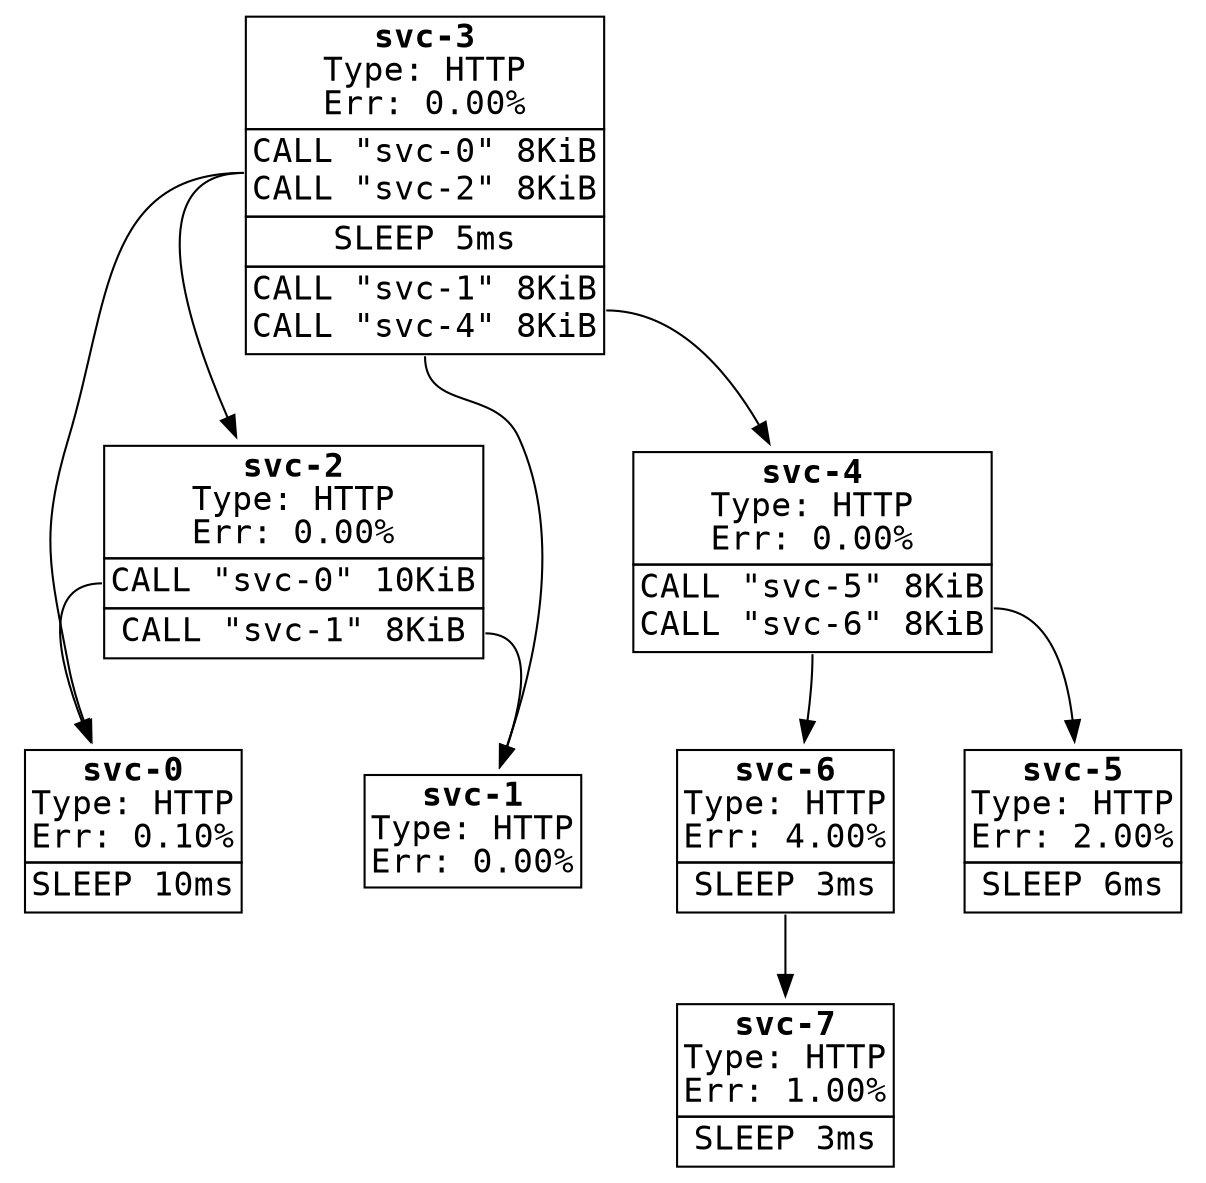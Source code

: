 digraph {
  node [
    fontsize = "16"
    fontname = "courier"
    shape = plaintext
  ];

  "svc-0" [label=<
<TABLE BORDER="0" CELLBORDER="1" CELLSPACING="0">
  <TR><TD><B>svc-0</B><BR />Type: HTTP<BR />Err: 0.10%</TD></TR>
  <TR><TD PORT="0">SLEEP 10ms</TD></TR>
</TABLE>>];

  "svc-1" [label=<
<TABLE BORDER="0" CELLBORDER="1" CELLSPACING="0">
  <TR><TD><B>svc-1</B><BR />Type: HTTP<BR />Err: 0.00%</TD></TR>
</TABLE>>];

  "svc-2" [label=<
<TABLE BORDER="0" CELLBORDER="1" CELLSPACING="0">
  <TR><TD><B>svc-2</B><BR />Type: HTTP<BR />Err: 0.00%</TD></TR>
  <TR><TD PORT="0">CALL "svc-0" 10KiB</TD></TR>
  <TR><TD PORT="1">CALL "svc-1" 8KiB</TD></TR>
</TABLE>>];

  "svc-3" [label=<
<TABLE BORDER="0" CELLBORDER="1" CELLSPACING="0">
  <TR><TD><B>svc-3</B><BR />Type: HTTP<BR />Err: 0.00%</TD></TR>
  <TR><TD PORT="0">CALL "svc-0" 8KiB<BR />CALL "svc-2" 8KiB</TD></TR>
  <TR><TD PORT="1">SLEEP 5ms</TD></TR>
  <TR><TD PORT="2">CALL "svc-1" 8KiB<BR />CALL "svc-4" 8KiB</TD></TR>
</TABLE>>];

  "svc-4" [label=<
<TABLE BORDER="0" CELLBORDER="1" CELLSPACING="0">
  <TR><TD><B>svc-4</B><BR />Type: HTTP<BR />Err: 0.00%</TD></TR>
  <TR><TD PORT="0">CALL "svc-5" 8KiB<BR />CALL "svc-6" 8KiB</TD></TR>
</TABLE>>];

  "svc-6" [label=<
<TABLE BORDER="0" CELLBORDER="1" CELLSPACING="0">
  <TR><TD><B>svc-6</B><BR />Type: HTTP<BR />Err: 0.00%</TD></TR>
  <TR><TD PORT="0">CALL "svc-7" 8KiB</TD></TR>
</TABLE>>];

  "svc-5" [label=<
<TABLE BORDER="0" CELLBORDER="1" CELLSPACING="0">
  <TR><TD><B>svc-5</B><BR />Type: HTTP<BR />Err: 2.00%</TD></TR>
  <TR><TD PORT="0">SLEEP 6ms</TD></TR>
</TABLE>>];

  "svc-6" [label=<
<TABLE BORDER="0" CELLBORDER="1" CELLSPACING="0">
  <TR><TD><B>svc-6</B><BR />Type: HTTP<BR />Err: 4.00%</TD></TR>
  <TR><TD PORT="0">SLEEP 3ms</TD></TR>
</TABLE>>];

  "svc-7" [label=<
<TABLE BORDER="0" CELLBORDER="1" CELLSPACING="0">
  <TR><TD><B>svc-7</B><BR />Type: HTTP<BR />Err: 1.00%</TD></TR>
  <TR><TD PORT="0">SLEEP 3ms</TD></TR>
</TABLE>>];

  
  "svc-2":0 -> "svc-0"
  "svc-2":1 -> "svc-1"
  "svc-3":0 -> "svc-0"
  "svc-3":0 -> "svc-2"
  "svc-3":2 -> "svc-1"
  "svc-3":2 -> "svc-4"
  "svc-4":0 -> "svc-5"
  "svc-4":0 -> "svc-6"
  "svc-6":0 -> "svc-7"
}
